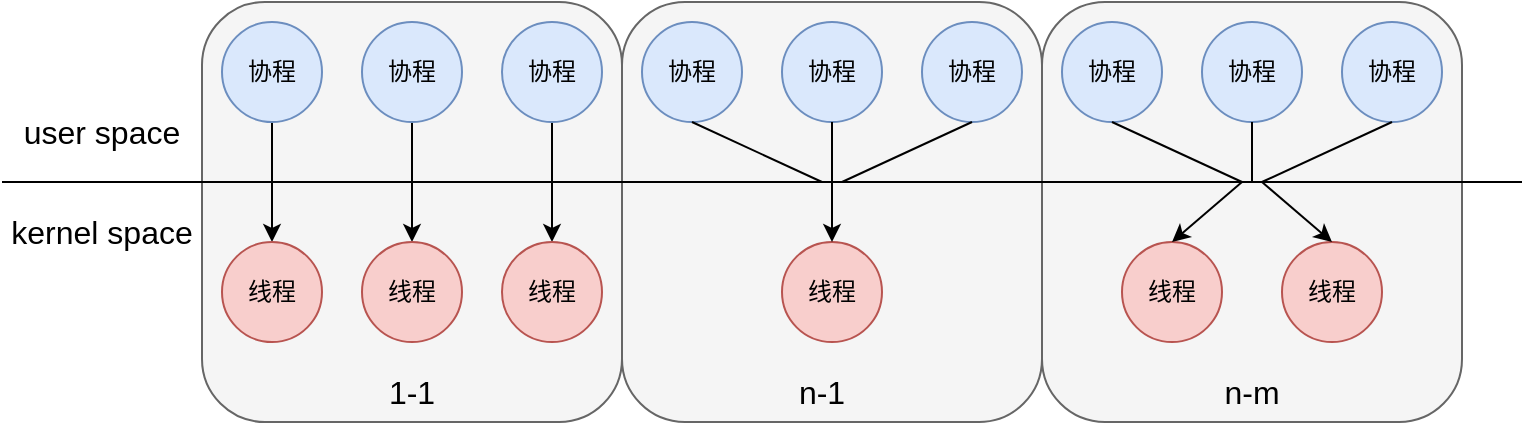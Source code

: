 <mxfile version="26.0.3">
  <diagram name="第 1 页" id="khj54ka_gTwthhvUTzhC">
    <mxGraphModel dx="794" dy="467" grid="1" gridSize="10" guides="1" tooltips="1" connect="1" arrows="1" fold="1" page="1" pageScale="1" pageWidth="827" pageHeight="1169" math="0" shadow="0">
      <root>
        <mxCell id="0" />
        <mxCell id="1" parent="0" />
        <mxCell id="VHOiRZNkyFGyYkg_aRwI-41" value="" style="rounded=1;whiteSpace=wrap;html=1;fillColor=#f5f5f5;fontColor=#333333;strokeColor=#666666;" vertex="1" parent="1">
          <mxGeometry x="640" y="200" width="210" height="210" as="geometry" />
        </mxCell>
        <mxCell id="VHOiRZNkyFGyYkg_aRwI-40" value="" style="rounded=1;whiteSpace=wrap;html=1;fillColor=#f5f5f5;fontColor=#333333;strokeColor=#666666;" vertex="1" parent="1">
          <mxGeometry x="430" y="200" width="210" height="210" as="geometry" />
        </mxCell>
        <mxCell id="VHOiRZNkyFGyYkg_aRwI-39" value="" style="rounded=1;whiteSpace=wrap;html=1;fillColor=#f5f5f5;fontColor=#333333;strokeColor=#666666;" vertex="1" parent="1">
          <mxGeometry x="220" y="200" width="210" height="210" as="geometry" />
        </mxCell>
        <mxCell id="VHOiRZNkyFGyYkg_aRwI-22" style="edgeStyle=orthogonalEdgeStyle;rounded=0;orthogonalLoop=1;jettySize=auto;html=1;entryX=0.5;entryY=0;entryDx=0;entryDy=0;" edge="1" parent="1" source="VHOiRZNkyFGyYkg_aRwI-1" target="VHOiRZNkyFGyYkg_aRwI-13">
          <mxGeometry relative="1" as="geometry" />
        </mxCell>
        <mxCell id="VHOiRZNkyFGyYkg_aRwI-1" value="协程" style="ellipse;whiteSpace=wrap;html=1;aspect=fixed;fillColor=#dae8fc;strokeColor=#6c8ebf;" vertex="1" parent="1">
          <mxGeometry x="370" y="210" width="50" height="50" as="geometry" />
        </mxCell>
        <mxCell id="VHOiRZNkyFGyYkg_aRwI-21" style="edgeStyle=orthogonalEdgeStyle;rounded=0;orthogonalLoop=1;jettySize=auto;html=1;entryX=0.5;entryY=0;entryDx=0;entryDy=0;" edge="1" parent="1" source="VHOiRZNkyFGyYkg_aRwI-2" target="VHOiRZNkyFGyYkg_aRwI-12">
          <mxGeometry relative="1" as="geometry" />
        </mxCell>
        <mxCell id="VHOiRZNkyFGyYkg_aRwI-2" value="协程" style="ellipse;whiteSpace=wrap;html=1;aspect=fixed;fillColor=#dae8fc;strokeColor=#6c8ebf;" vertex="1" parent="1">
          <mxGeometry x="300" y="210" width="50" height="50" as="geometry" />
        </mxCell>
        <mxCell id="VHOiRZNkyFGyYkg_aRwI-20" style="edgeStyle=orthogonalEdgeStyle;rounded=0;orthogonalLoop=1;jettySize=auto;html=1;entryX=0.5;entryY=0;entryDx=0;entryDy=0;" edge="1" parent="1" source="VHOiRZNkyFGyYkg_aRwI-3" target="VHOiRZNkyFGyYkg_aRwI-11">
          <mxGeometry relative="1" as="geometry" />
        </mxCell>
        <mxCell id="VHOiRZNkyFGyYkg_aRwI-3" value="协程" style="ellipse;whiteSpace=wrap;html=1;aspect=fixed;fillColor=#dae8fc;strokeColor=#6c8ebf;" vertex="1" parent="1">
          <mxGeometry x="230" y="210" width="50" height="50" as="geometry" />
        </mxCell>
        <mxCell id="VHOiRZNkyFGyYkg_aRwI-4" value="协程" style="ellipse;whiteSpace=wrap;html=1;aspect=fixed;fillColor=#dae8fc;strokeColor=#6c8ebf;" vertex="1" parent="1">
          <mxGeometry x="580" y="210" width="50" height="50" as="geometry" />
        </mxCell>
        <mxCell id="VHOiRZNkyFGyYkg_aRwI-5" value="协程" style="ellipse;whiteSpace=wrap;html=1;aspect=fixed;fillColor=#dae8fc;strokeColor=#6c8ebf;" vertex="1" parent="1">
          <mxGeometry x="510" y="210" width="50" height="50" as="geometry" />
        </mxCell>
        <mxCell id="VHOiRZNkyFGyYkg_aRwI-6" value="协程" style="ellipse;whiteSpace=wrap;html=1;aspect=fixed;fillColor=#dae8fc;strokeColor=#6c8ebf;" vertex="1" parent="1">
          <mxGeometry x="440" y="210" width="50" height="50" as="geometry" />
        </mxCell>
        <mxCell id="VHOiRZNkyFGyYkg_aRwI-7" value="协程" style="ellipse;whiteSpace=wrap;html=1;aspect=fixed;fillColor=#dae8fc;strokeColor=#6c8ebf;" vertex="1" parent="1">
          <mxGeometry x="790" y="210" width="50" height="50" as="geometry" />
        </mxCell>
        <mxCell id="VHOiRZNkyFGyYkg_aRwI-8" value="协程" style="ellipse;whiteSpace=wrap;html=1;aspect=fixed;fillColor=#dae8fc;strokeColor=#6c8ebf;" vertex="1" parent="1">
          <mxGeometry x="720" y="210" width="50" height="50" as="geometry" />
        </mxCell>
        <mxCell id="VHOiRZNkyFGyYkg_aRwI-9" value="协程" style="ellipse;whiteSpace=wrap;html=1;aspect=fixed;fillColor=#dae8fc;strokeColor=#6c8ebf;" vertex="1" parent="1">
          <mxGeometry x="650" y="210" width="50" height="50" as="geometry" />
        </mxCell>
        <mxCell id="VHOiRZNkyFGyYkg_aRwI-10" value="" style="endArrow=none;html=1;rounded=0;" edge="1" parent="1">
          <mxGeometry width="50" height="50" relative="1" as="geometry">
            <mxPoint x="120" y="290" as="sourcePoint" />
            <mxPoint x="880" y="290" as="targetPoint" />
          </mxGeometry>
        </mxCell>
        <mxCell id="VHOiRZNkyFGyYkg_aRwI-11" value="线程" style="ellipse;whiteSpace=wrap;html=1;aspect=fixed;fillColor=#f8cecc;strokeColor=#b85450;" vertex="1" parent="1">
          <mxGeometry x="230" y="320" width="50" height="50" as="geometry" />
        </mxCell>
        <mxCell id="VHOiRZNkyFGyYkg_aRwI-12" value="线程" style="ellipse;whiteSpace=wrap;html=1;aspect=fixed;fillColor=#f8cecc;strokeColor=#b85450;" vertex="1" parent="1">
          <mxGeometry x="300" y="320" width="50" height="50" as="geometry" />
        </mxCell>
        <mxCell id="VHOiRZNkyFGyYkg_aRwI-13" value="线程" style="ellipse;whiteSpace=wrap;html=1;aspect=fixed;fillColor=#f8cecc;strokeColor=#b85450;" vertex="1" parent="1">
          <mxGeometry x="370" y="320" width="50" height="50" as="geometry" />
        </mxCell>
        <mxCell id="VHOiRZNkyFGyYkg_aRwI-14" value="线程" style="ellipse;whiteSpace=wrap;html=1;aspect=fixed;fillColor=#f8cecc;strokeColor=#b85450;" vertex="1" parent="1">
          <mxGeometry x="510" y="320" width="50" height="50" as="geometry" />
        </mxCell>
        <mxCell id="VHOiRZNkyFGyYkg_aRwI-15" value="线程" style="ellipse;whiteSpace=wrap;html=1;aspect=fixed;fillColor=#f8cecc;strokeColor=#b85450;" vertex="1" parent="1">
          <mxGeometry x="680" y="320" width="50" height="50" as="geometry" />
        </mxCell>
        <mxCell id="VHOiRZNkyFGyYkg_aRwI-16" value="线程" style="ellipse;whiteSpace=wrap;html=1;aspect=fixed;fillColor=#f8cecc;strokeColor=#b85450;" vertex="1" parent="1">
          <mxGeometry x="760" y="320" width="50" height="50" as="geometry" />
        </mxCell>
        <mxCell id="VHOiRZNkyFGyYkg_aRwI-23" value="" style="endArrow=none;html=1;rounded=0;exitX=0.5;exitY=1;exitDx=0;exitDy=0;" edge="1" parent="1" source="VHOiRZNkyFGyYkg_aRwI-6">
          <mxGeometry width="50" height="50" relative="1" as="geometry">
            <mxPoint x="540" y="290" as="sourcePoint" />
            <mxPoint x="530" y="290" as="targetPoint" />
          </mxGeometry>
        </mxCell>
        <mxCell id="VHOiRZNkyFGyYkg_aRwI-24" value="" style="endArrow=none;html=1;rounded=0;entryX=0.5;entryY=1;entryDx=0;entryDy=0;" edge="1" parent="1" target="VHOiRZNkyFGyYkg_aRwI-5">
          <mxGeometry width="50" height="50" relative="1" as="geometry">
            <mxPoint x="535" y="290" as="sourcePoint" />
            <mxPoint x="590" y="240" as="targetPoint" />
          </mxGeometry>
        </mxCell>
        <mxCell id="VHOiRZNkyFGyYkg_aRwI-25" value="" style="endArrow=none;html=1;rounded=0;entryX=0.5;entryY=1;entryDx=0;entryDy=0;" edge="1" parent="1" target="VHOiRZNkyFGyYkg_aRwI-4">
          <mxGeometry width="50" height="50" relative="1" as="geometry">
            <mxPoint x="540" y="290" as="sourcePoint" />
            <mxPoint x="580" y="300" as="targetPoint" />
          </mxGeometry>
        </mxCell>
        <mxCell id="VHOiRZNkyFGyYkg_aRwI-27" value="" style="endArrow=classic;html=1;rounded=0;entryX=0.5;entryY=0;entryDx=0;entryDy=0;" edge="1" parent="1" target="VHOiRZNkyFGyYkg_aRwI-14">
          <mxGeometry width="50" height="50" relative="1" as="geometry">
            <mxPoint x="535" y="290" as="sourcePoint" />
            <mxPoint x="580" y="260" as="targetPoint" />
          </mxGeometry>
        </mxCell>
        <mxCell id="VHOiRZNkyFGyYkg_aRwI-28" value="" style="endArrow=none;html=1;rounded=0;exitX=0.5;exitY=1;exitDx=0;exitDy=0;" edge="1" parent="1" source="VHOiRZNkyFGyYkg_aRwI-9">
          <mxGeometry width="50" height="50" relative="1" as="geometry">
            <mxPoint x="530" y="310" as="sourcePoint" />
            <mxPoint x="740" y="290" as="targetPoint" />
          </mxGeometry>
        </mxCell>
        <mxCell id="VHOiRZNkyFGyYkg_aRwI-30" value="" style="endArrow=none;html=1;rounded=0;entryX=0.5;entryY=1;entryDx=0;entryDy=0;" edge="1" parent="1" target="VHOiRZNkyFGyYkg_aRwI-8">
          <mxGeometry width="50" height="50" relative="1" as="geometry">
            <mxPoint x="745" y="290" as="sourcePoint" />
            <mxPoint x="580" y="260" as="targetPoint" />
          </mxGeometry>
        </mxCell>
        <mxCell id="VHOiRZNkyFGyYkg_aRwI-31" value="" style="endArrow=none;html=1;rounded=0;entryX=0.5;entryY=1;entryDx=0;entryDy=0;" edge="1" parent="1" target="VHOiRZNkyFGyYkg_aRwI-7">
          <mxGeometry width="50" height="50" relative="1" as="geometry">
            <mxPoint x="750" y="290" as="sourcePoint" />
            <mxPoint x="580" y="260" as="targetPoint" />
          </mxGeometry>
        </mxCell>
        <mxCell id="VHOiRZNkyFGyYkg_aRwI-32" value="" style="endArrow=classic;html=1;rounded=0;entryX=0.5;entryY=0;entryDx=0;entryDy=0;" edge="1" parent="1" target="VHOiRZNkyFGyYkg_aRwI-15">
          <mxGeometry width="50" height="50" relative="1" as="geometry">
            <mxPoint x="740" y="290" as="sourcePoint" />
            <mxPoint x="580" y="260" as="targetPoint" />
          </mxGeometry>
        </mxCell>
        <mxCell id="VHOiRZNkyFGyYkg_aRwI-33" value="" style="endArrow=classic;html=1;rounded=0;entryX=0.5;entryY=0;entryDx=0;entryDy=0;" edge="1" parent="1" target="VHOiRZNkyFGyYkg_aRwI-16">
          <mxGeometry width="50" height="50" relative="1" as="geometry">
            <mxPoint x="750" y="290" as="sourcePoint" />
            <mxPoint x="580" y="230" as="targetPoint" />
          </mxGeometry>
        </mxCell>
        <mxCell id="VHOiRZNkyFGyYkg_aRwI-34" value="&lt;font style=&quot;font-size: 16px;&quot;&gt;1-1&lt;/font&gt;" style="text;html=1;align=center;verticalAlign=middle;whiteSpace=wrap;rounded=0;" vertex="1" parent="1">
          <mxGeometry x="295" y="380" width="60" height="30" as="geometry" />
        </mxCell>
        <mxCell id="VHOiRZNkyFGyYkg_aRwI-35" value="&lt;font style=&quot;font-size: 16px;&quot;&gt;n-1&lt;/font&gt;" style="text;html=1;align=center;verticalAlign=middle;whiteSpace=wrap;rounded=0;" vertex="1" parent="1">
          <mxGeometry x="500" y="380" width="60" height="30" as="geometry" />
        </mxCell>
        <mxCell id="VHOiRZNkyFGyYkg_aRwI-36" value="&lt;font style=&quot;font-size: 16px;&quot;&gt;n-m&lt;/font&gt;" style="text;html=1;align=center;verticalAlign=middle;whiteSpace=wrap;rounded=0;" vertex="1" parent="1">
          <mxGeometry x="715" y="380" width="60" height="30" as="geometry" />
        </mxCell>
        <mxCell id="VHOiRZNkyFGyYkg_aRwI-37" value="&lt;font style=&quot;font-size: 16px;&quot;&gt;user space&lt;/font&gt;" style="text;html=1;align=center;verticalAlign=middle;whiteSpace=wrap;rounded=0;" vertex="1" parent="1">
          <mxGeometry x="125" y="250" width="90" height="30" as="geometry" />
        </mxCell>
        <mxCell id="VHOiRZNkyFGyYkg_aRwI-38" value="&lt;font style=&quot;font-size: 16px;&quot;&gt;kernel space&lt;/font&gt;" style="text;html=1;align=center;verticalAlign=middle;whiteSpace=wrap;rounded=0;" vertex="1" parent="1">
          <mxGeometry x="120" y="300" width="100" height="30" as="geometry" />
        </mxCell>
      </root>
    </mxGraphModel>
  </diagram>
</mxfile>
